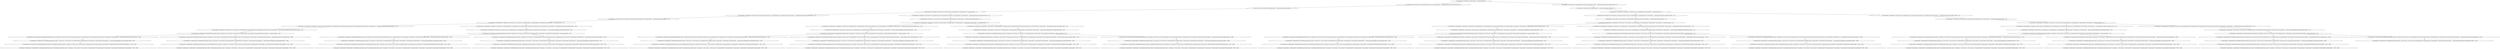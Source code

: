 Digraph G {
size = "500,500";
0 [ label = " [ 10:(handempty) 12:(free location1) 14:(free location2) ] :: (human_place plank2) :: 1" ]; 
1 [ label = " [ 10:(handempty) 14:(free location2) 22:(human_placed plank2 location1) 24:(clearplank plank2) ] :: (pickup_plank_from_region yumi plank2 location1) :: 0.4" ]; 
0->1 ;
2 [ label = " [ 10:(handempty) 12:(free location1) 24:(clearplank plank2) 26:(human_placed plank2 location2) ] :: (pickup_plank_from_region yumi plank2 location2) :: 0.6" ]; 
0->2 ;
3 [ label = " [ 12:(free location1) 14:(free location2) 48:(ingripper plank2) ] :: (putdown_plank_ontable yumi plank2) :: 0.4" ]; 
1->3 ;
4 [ label = " [ 12:(free location1) 14:(free location2) 48:(ingripper plank2) ] :: (putdown_plank_ontable yumi plank2) :: 0.6" ]; 
2->4 ;
5 [ label = " [ 4:(ontable plank2) 10:(handempty) 12:(free location1) 14:(free location2) 24:(clearplank plank2) 78:(placed plank2) ] :: (human_place plank1) :: 0.4" ]; 
3->5 ;
6 [ label = " [ 4:(ontable plank2) 10:(handempty) 12:(free location1) 14:(free location2) 24:(clearplank plank2) 78:(placed plank2) ] :: (human_place plank1) :: 0.6" ]; 
4->6 ;
7 [ label = " [ 4:(ontable plank2) 10:(handempty) 14:(free location2) 16:(human_placed plank1 location1) 18:(clearplank plank1) 24:(clearplank plank2) 78:(placed plank2) ] :: (pickup_plank_from_region yumi plank1 location1) :: 0.16" ]; 
5->7 ;
8 [ label = " [ 4:(ontable plank2) 10:(handempty) 12:(free location1) 18:(clearplank plank1) 20:(human_placed plank1 location2) 24:(clearplank plank2) 78:(placed plank2) ] :: (pickup_plank_from_region yumi plank1 location2) :: 0.24" ]; 
5->8 ;
9 [ label = " [ 4:(ontable plank2) 10:(handempty) 14:(free location2) 16:(human_placed plank1 location1) 18:(clearplank plank1) 24:(clearplank plank2) 78:(placed plank2) ] :: (pickup_plank_from_region yumi plank1 location1) :: 0.24" ]; 
6->9 ;
10 [ label = " [ 4:(ontable plank2) 10:(handempty) 12:(free location1) 18:(clearplank plank1) 20:(human_placed plank1 location2) 24:(clearplank plank2) 78:(placed plank2) ] :: (pickup_plank_from_region yumi plank1 location2) :: 0.36" ]; 
6->10 ;
11 [ label = " [ 4:(ontable plank2) 12:(free location1) 14:(free location2) 24:(clearplank plank2) 40:(ingripper plank1) 78:(placed plank2) ] :: (putdown_plank_ontable yumi plank1) :: 0.16" ]; 
7->11 ;
12 [ label = " [ 4:(ontable plank2) 12:(free location1) 14:(free location2) 24:(clearplank plank2) 40:(ingripper plank1) 78:(placed plank2) ] :: (putdown_plank_ontable yumi plank1) :: 0.24" ]; 
8->12 ;
13 [ label = " [ 4:(ontable plank2) 12:(free location1) 14:(free location2) 24:(clearplank plank2) 40:(ingripper plank1) 78:(placed plank2) ] :: (putdown_plank_ontable yumi plank1) :: 0.24" ]; 
9->13 ;
14 [ label = " [ 4:(ontable plank2) 12:(free location1) 14:(free location2) 24:(clearplank plank2) 40:(ingripper plank1) 78:(placed plank2) ] :: (putdown_plank_ontable yumi plank1) :: 0.36" ]; 
10->14 ;
15 [ label = " [ 2:(ontable plank1) 4:(ontable plank2) 10:(handempty) 12:(free location1) 14:(free location2) 18:(clearplank plank1) 24:(clearplank plank2) 76:(placed plank1) 78:(placed plank2) ] :: (human_place plank4) :: 0.16" ]; 
11->15 ;
16 [ label = " [ 2:(ontable plank1) 4:(ontable plank2) 10:(handempty) 12:(free location1) 14:(free location2) 18:(clearplank plank1) 24:(clearplank plank2) 76:(placed plank1) 78:(placed plank2) ] :: (human_place plank4) :: 0.24" ]; 
12->16 ;
17 [ label = " [ 2:(ontable plank1) 4:(ontable plank2) 10:(handempty) 12:(free location1) 14:(free location2) 18:(clearplank plank1) 24:(clearplank plank2) 76:(placed plank1) 78:(placed plank2) ] :: (human_place plank4) :: 0.24" ]; 
13->17 ;
18 [ label = " [ 2:(ontable plank1) 4:(ontable plank2) 10:(handempty) 12:(free location1) 14:(free location2) 18:(clearplank plank1) 24:(clearplank plank2) 76:(placed plank1) 78:(placed plank2) ] :: (human_place plank4) :: 0.36" ]; 
14->18 ;
19 [ label = " [ 2:(ontable plank1) 4:(ontable plank2) 10:(handempty) 14:(free location2) 18:(clearplank plank1) 24:(clearplank plank2) 34:(human_placed plank4 location1) 36:(clearplank plank4) 76:(placed plank1) 78:(placed plank2) ] :: (pickup_plank_from_region yumi plank4 location1) :: 0.064" ]; 
15->19 ;
20 [ label = " [ 2:(ontable plank1) 4:(ontable plank2) 10:(handempty) 12:(free location1) 18:(clearplank plank1) 24:(clearplank plank2) 36:(clearplank plank4) 38:(human_placed plank4 location2) 76:(placed plank1) 78:(placed plank2) ] :: (pickup_plank_from_region yumi plank4 location2) :: 0.096" ]; 
15->20 ;
21 [ label = " [ 2:(ontable plank1) 4:(ontable plank2) 10:(handempty) 14:(free location2) 18:(clearplank plank1) 24:(clearplank plank2) 34:(human_placed plank4 location1) 36:(clearplank plank4) 76:(placed plank1) 78:(placed plank2) ] :: (pickup_plank_from_region yumi plank4 location1) :: 0.096" ]; 
16->21 ;
22 [ label = " [ 2:(ontable plank1) 4:(ontable plank2) 10:(handempty) 12:(free location1) 18:(clearplank plank1) 24:(clearplank plank2) 36:(clearplank plank4) 38:(human_placed plank4 location2) 76:(placed plank1) 78:(placed plank2) ] :: (pickup_plank_from_region yumi plank4 location2) :: 0.144" ]; 
16->22 ;
23 [ label = " [ 2:(ontable plank1) 4:(ontable plank2) 10:(handempty) 14:(free location2) 18:(clearplank plank1) 24:(clearplank plank2) 34:(human_placed plank4 location1) 36:(clearplank plank4) 76:(placed plank1) 78:(placed plank2) ] :: (pickup_plank_from_region yumi plank4 location1) :: 0.096" ]; 
17->23 ;
24 [ label = " [ 2:(ontable plank1) 4:(ontable plank2) 10:(handempty) 12:(free location1) 18:(clearplank plank1) 24:(clearplank plank2) 36:(clearplank plank4) 38:(human_placed plank4 location2) 76:(placed plank1) 78:(placed plank2) ] :: (pickup_plank_from_region yumi plank4 location2) :: 0.144" ]; 
17->24 ;
25 [ label = " [ 2:(ontable plank1) 4:(ontable plank2) 10:(handempty) 14:(free location2) 18:(clearplank plank1) 24:(clearplank plank2) 34:(human_placed plank4 location1) 36:(clearplank plank4) 76:(placed plank1) 78:(placed plank2) ] :: (pickup_plank_from_region yumi plank4 location1) :: 0.144" ]; 
18->25 ;
26 [ label = " [ 2:(ontable plank1) 4:(ontable plank2) 10:(handempty) 12:(free location1) 18:(clearplank plank1) 24:(clearplank plank2) 36:(clearplank plank4) 38:(human_placed plank4 location2) 76:(placed plank1) 78:(placed plank2) ] :: (pickup_plank_from_region yumi plank4 location2) :: 0.216" ]; 
18->26 ;
27 [ label = " [ 2:(ontable plank1) 4:(ontable plank2) 12:(free location1) 14:(free location2) 18:(clearplank plank1) 24:(clearplank plank2) 66:(ingripper plank4) 76:(placed plank1) 78:(placed plank2) ] :: (putdown_plank_ondoubleplank yumi plank4 plank1 plank2) :: 0.064" ]; 
19->27 ;
28 [ label = " [ 2:(ontable plank1) 4:(ontable plank2) 12:(free location1) 14:(free location2) 18:(clearplank plank1) 24:(clearplank plank2) 66:(ingripper plank4) 76:(placed plank1) 78:(placed plank2) ] :: (putdown_plank_ondoubleplank yumi plank4 plank1 plank2) :: 0.096" ]; 
20->28 ;
29 [ label = " [ 2:(ontable plank1) 4:(ontable plank2) 12:(free location1) 14:(free location2) 18:(clearplank plank1) 24:(clearplank plank2) 66:(ingripper plank4) 76:(placed plank1) 78:(placed plank2) ] :: (putdown_plank_ondoubleplank yumi plank4 plank1 plank2) :: 0.096" ]; 
21->29 ;
30 [ label = " [ 2:(ontable plank1) 4:(ontable plank2) 12:(free location1) 14:(free location2) 18:(clearplank plank1) 24:(clearplank plank2) 66:(ingripper plank4) 76:(placed plank1) 78:(placed plank2) ] :: (putdown_plank_ondoubleplank yumi plank4 plank1 plank2) :: 0.144" ]; 
22->30 ;
31 [ label = " [ 2:(ontable plank1) 4:(ontable plank2) 12:(free location1) 14:(free location2) 18:(clearplank plank1) 24:(clearplank plank2) 66:(ingripper plank4) 76:(placed plank1) 78:(placed plank2) ] :: (putdown_plank_ondoubleplank yumi plank4 plank1 plank2) :: 0.096" ]; 
23->31 ;
32 [ label = " [ 2:(ontable plank1) 4:(ontable plank2) 12:(free location1) 14:(free location2) 18:(clearplank plank1) 24:(clearplank plank2) 66:(ingripper plank4) 76:(placed plank1) 78:(placed plank2) ] :: (putdown_plank_ondoubleplank yumi plank4 plank1 plank2) :: 0.144" ]; 
24->32 ;
33 [ label = " [ 2:(ontable plank1) 4:(ontable plank2) 12:(free location1) 14:(free location2) 18:(clearplank plank1) 24:(clearplank plank2) 66:(ingripper plank4) 76:(placed plank1) 78:(placed plank2) ] :: (putdown_plank_ondoubleplank yumi plank4 plank1 plank2) :: 0.144" ]; 
25->33 ;
34 [ label = " [ 2:(ontable plank1) 4:(ontable plank2) 12:(free location1) 14:(free location2) 18:(clearplank plank1) 24:(clearplank plank2) 66:(ingripper plank4) 76:(placed plank1) 78:(placed plank2) ] :: (putdown_plank_ondoubleplank yumi plank4 plank1 plank2) :: 0.216" ]; 
26->34 ;
35 [ label = " [ 2:(ontable plank1) 4:(ontable plank2) 8:(ondoubleplank plank4 plank1 plank2) 10:(handempty) 12:(free location1) 14:(free location2) 36:(clearplank plank4) 76:(placed plank1) 78:(placed plank2) 84:(placed plank4) ] :: (human_place plank3) :: 0.064" ]; 
27->35 ;
36 [ label = " [ 2:(ontable plank1) 4:(ontable plank2) 8:(ondoubleplank plank4 plank1 plank2) 10:(handempty) 12:(free location1) 14:(free location2) 36:(clearplank plank4) 76:(placed plank1) 78:(placed plank2) 84:(placed plank4) ] :: (human_place plank3) :: 0.096" ]; 
28->36 ;
37 [ label = " [ 2:(ontable plank1) 4:(ontable plank2) 8:(ondoubleplank plank4 plank1 plank2) 10:(handempty) 12:(free location1) 14:(free location2) 36:(clearplank plank4) 76:(placed plank1) 78:(placed plank2) 84:(placed plank4) ] :: (human_place plank3) :: 0.096" ]; 
29->37 ;
38 [ label = " [ 2:(ontable plank1) 4:(ontable plank2) 8:(ondoubleplank plank4 plank1 plank2) 10:(handempty) 12:(free location1) 14:(free location2) 36:(clearplank plank4) 76:(placed plank1) 78:(placed plank2) 84:(placed plank4) ] :: (human_place plank3) :: 0.144" ]; 
30->38 ;
39 [ label = " [ 2:(ontable plank1) 4:(ontable plank2) 8:(ondoubleplank plank4 plank1 plank2) 10:(handempty) 12:(free location1) 14:(free location2) 36:(clearplank plank4) 76:(placed plank1) 78:(placed plank2) 84:(placed plank4) ] :: (human_place plank3) :: 0.096" ]; 
31->39 ;
40 [ label = " [ 2:(ontable plank1) 4:(ontable plank2) 8:(ondoubleplank plank4 plank1 plank2) 10:(handempty) 12:(free location1) 14:(free location2) 36:(clearplank plank4) 76:(placed plank1) 78:(placed plank2) 84:(placed plank4) ] :: (human_place plank3) :: 0.144" ]; 
32->40 ;
41 [ label = " [ 2:(ontable plank1) 4:(ontable plank2) 8:(ondoubleplank plank4 plank1 plank2) 10:(handempty) 12:(free location1) 14:(free location2) 36:(clearplank plank4) 76:(placed plank1) 78:(placed plank2) 84:(placed plank4) ] :: (human_place plank3) :: 0.144" ]; 
33->41 ;
42 [ label = " [ 2:(ontable plank1) 4:(ontable plank2) 8:(ondoubleplank plank4 plank1 plank2) 10:(handempty) 12:(free location1) 14:(free location2) 36:(clearplank plank4) 76:(placed plank1) 78:(placed plank2) 84:(placed plank4) ] :: (human_place plank3) :: 0.216" ]; 
34->42 ;
43 [ label = " [ 2:(ontable plank1) 4:(ontable plank2) 8:(ondoubleplank plank4 plank1 plank2) 10:(handempty) 14:(free location2) 28:(human_placed plank3 location1) 30:(clearplank plank3) 36:(clearplank plank4) 76:(placed plank1) 78:(placed plank2) 84:(placed plank4) ] :: (pickup_plank_from_region yumi plank3 location1) :: 0.0256" ]; 
35->43 ;
44 [ label = " [ 2:(ontable plank1) 4:(ontable plank2) 8:(ondoubleplank plank4 plank1 plank2) 10:(handempty) 12:(free location1) 30:(clearplank plank3) 32:(human_placed plank3 location2) 36:(clearplank plank4) 76:(placed plank1) 78:(placed plank2) 84:(placed plank4) ] :: (pickup_plank_from_region yumi plank3 location2) :: 0.0384" ]; 
35->44 ;
45 [ label = " [ 2:(ontable plank1) 4:(ontable plank2) 8:(ondoubleplank plank4 plank1 plank2) 10:(handempty) 14:(free location2) 28:(human_placed plank3 location1) 30:(clearplank plank3) 36:(clearplank plank4) 76:(placed plank1) 78:(placed plank2) 84:(placed plank4) ] :: (pickup_plank_from_region yumi plank3 location1) :: 0.0384" ]; 
36->45 ;
46 [ label = " [ 2:(ontable plank1) 4:(ontable plank2) 8:(ondoubleplank plank4 plank1 plank2) 10:(handempty) 12:(free location1) 30:(clearplank plank3) 32:(human_placed plank3 location2) 36:(clearplank plank4) 76:(placed plank1) 78:(placed plank2) 84:(placed plank4) ] :: (pickup_plank_from_region yumi plank3 location2) :: 0.0576" ]; 
36->46 ;
47 [ label = " [ 2:(ontable plank1) 4:(ontable plank2) 8:(ondoubleplank plank4 plank1 plank2) 10:(handempty) 14:(free location2) 28:(human_placed plank3 location1) 30:(clearplank plank3) 36:(clearplank plank4) 76:(placed plank1) 78:(placed plank2) 84:(placed plank4) ] :: (pickup_plank_from_region yumi plank3 location1) :: 0.0384" ]; 
37->47 ;
48 [ label = " [ 2:(ontable plank1) 4:(ontable plank2) 8:(ondoubleplank plank4 plank1 plank2) 10:(handempty) 12:(free location1) 30:(clearplank plank3) 32:(human_placed plank3 location2) 36:(clearplank plank4) 76:(placed plank1) 78:(placed plank2) 84:(placed plank4) ] :: (pickup_plank_from_region yumi plank3 location2) :: 0.0576" ]; 
37->48 ;
49 [ label = " [ 2:(ontable plank1) 4:(ontable plank2) 8:(ondoubleplank plank4 plank1 plank2) 10:(handempty) 14:(free location2) 28:(human_placed plank3 location1) 30:(clearplank plank3) 36:(clearplank plank4) 76:(placed plank1) 78:(placed plank2) 84:(placed plank4) ] :: (pickup_plank_from_region yumi plank3 location1) :: 0.0576" ]; 
38->49 ;
50 [ label = " [ 2:(ontable plank1) 4:(ontable plank2) 8:(ondoubleplank plank4 plank1 plank2) 10:(handempty) 12:(free location1) 30:(clearplank plank3) 32:(human_placed plank3 location2) 36:(clearplank plank4) 76:(placed plank1) 78:(placed plank2) 84:(placed plank4) ] :: (pickup_plank_from_region yumi plank3 location2) :: 0.0864" ]; 
38->50 ;
51 [ label = " [ 2:(ontable plank1) 4:(ontable plank2) 8:(ondoubleplank plank4 plank1 plank2) 10:(handempty) 14:(free location2) 28:(human_placed plank3 location1) 30:(clearplank plank3) 36:(clearplank plank4) 76:(placed plank1) 78:(placed plank2) 84:(placed plank4) ] :: (pickup_plank_from_region yumi plank3 location1) :: 0.0384" ]; 
39->51 ;
52 [ label = " [ 2:(ontable plank1) 4:(ontable plank2) 8:(ondoubleplank plank4 plank1 plank2) 10:(handempty) 12:(free location1) 30:(clearplank plank3) 32:(human_placed plank3 location2) 36:(clearplank plank4) 76:(placed plank1) 78:(placed plank2) 84:(placed plank4) ] :: (pickup_plank_from_region yumi plank3 location2) :: 0.0576" ]; 
39->52 ;
53 [ label = " [ 2:(ontable plank1) 4:(ontable plank2) 8:(ondoubleplank plank4 plank1 plank2) 10:(handempty) 14:(free location2) 28:(human_placed plank3 location1) 30:(clearplank plank3) 36:(clearplank plank4) 76:(placed plank1) 78:(placed plank2) 84:(placed plank4) ] :: (pickup_plank_from_region yumi plank3 location1) :: 0.0576" ]; 
40->53 ;
54 [ label = " [ 2:(ontable plank1) 4:(ontable plank2) 8:(ondoubleplank plank4 plank1 plank2) 10:(handempty) 12:(free location1) 30:(clearplank plank3) 32:(human_placed plank3 location2) 36:(clearplank plank4) 76:(placed plank1) 78:(placed plank2) 84:(placed plank4) ] :: (pickup_plank_from_region yumi plank3 location2) :: 0.0864" ]; 
40->54 ;
55 [ label = " [ 2:(ontable plank1) 4:(ontable plank2) 8:(ondoubleplank plank4 plank1 plank2) 10:(handempty) 14:(free location2) 28:(human_placed plank3 location1) 30:(clearplank plank3) 36:(clearplank plank4) 76:(placed plank1) 78:(placed plank2) 84:(placed plank4) ] :: (pickup_plank_from_region yumi plank3 location1) :: 0.0576" ]; 
41->55 ;
56 [ label = " [ 2:(ontable plank1) 4:(ontable plank2) 8:(ondoubleplank plank4 plank1 plank2) 10:(handempty) 12:(free location1) 30:(clearplank plank3) 32:(human_placed plank3 location2) 36:(clearplank plank4) 76:(placed plank1) 78:(placed plank2) 84:(placed plank4) ] :: (pickup_plank_from_region yumi plank3 location2) :: 0.0864" ]; 
41->56 ;
57 [ label = " [ 2:(ontable plank1) 4:(ontable plank2) 8:(ondoubleplank plank4 plank1 plank2) 10:(handempty) 14:(free location2) 28:(human_placed plank3 location1) 30:(clearplank plank3) 36:(clearplank plank4) 76:(placed plank1) 78:(placed plank2) 84:(placed plank4) ] :: (pickup_plank_from_region yumi plank3 location1) :: 0.0864" ]; 
42->57 ;
58 [ label = " [ 2:(ontable plank1) 4:(ontable plank2) 8:(ondoubleplank plank4 plank1 plank2) 10:(handempty) 12:(free location1) 30:(clearplank plank3) 32:(human_placed plank3 location2) 36:(clearplank plank4) 76:(placed plank1) 78:(placed plank2) 84:(placed plank4) ] :: (pickup_plank_from_region yumi plank3 location2) :: 0.1296" ]; 
42->58 ;
59 [ label = " [ 2:(ontable plank1) 4:(ontable plank2) 8:(ondoubleplank plank4 plank1 plank2) 12:(free location1) 14:(free location2) 36:(clearplank plank4) 56:(ingripper plank3) 76:(placed plank1) 78:(placed plank2) 84:(placed plank4) ] :: (putdown_plank_ondoubleplank yumi plank3 plank1 plank2) :: 0.0256" ]; 
43->59 ;
60 [ label = " [ 2:(ontable plank1) 4:(ontable plank2) 8:(ondoubleplank plank4 plank1 plank2) 12:(free location1) 14:(free location2) 36:(clearplank plank4) 56:(ingripper plank3) 76:(placed plank1) 78:(placed plank2) 84:(placed plank4) ] :: (putdown_plank_ondoubleplank yumi plank3 plank1 plank2) :: 0.0384" ]; 
44->60 ;
61 [ label = " [ 2:(ontable plank1) 4:(ontable plank2) 8:(ondoubleplank plank4 plank1 plank2) 12:(free location1) 14:(free location2) 36:(clearplank plank4) 56:(ingripper plank3) 76:(placed plank1) 78:(placed plank2) 84:(placed plank4) ] :: (putdown_plank_ondoubleplank yumi plank3 plank1 plank2) :: 0.0384" ]; 
45->61 ;
62 [ label = " [ 2:(ontable plank1) 4:(ontable plank2) 8:(ondoubleplank plank4 plank1 plank2) 12:(free location1) 14:(free location2) 36:(clearplank plank4) 56:(ingripper plank3) 76:(placed plank1) 78:(placed plank2) 84:(placed plank4) ] :: (putdown_plank_ondoubleplank yumi plank3 plank1 plank2) :: 0.0576" ]; 
46->62 ;
63 [ label = " [ 2:(ontable plank1) 4:(ontable plank2) 8:(ondoubleplank plank4 plank1 plank2) 12:(free location1) 14:(free location2) 36:(clearplank plank4) 56:(ingripper plank3) 76:(placed plank1) 78:(placed plank2) 84:(placed plank4) ] :: (putdown_plank_ondoubleplank yumi plank3 plank1 plank2) :: 0.0384" ]; 
47->63 ;
64 [ label = " [ 2:(ontable plank1) 4:(ontable plank2) 8:(ondoubleplank plank4 plank1 plank2) 12:(free location1) 14:(free location2) 36:(clearplank plank4) 56:(ingripper plank3) 76:(placed plank1) 78:(placed plank2) 84:(placed plank4) ] :: (putdown_plank_ondoubleplank yumi plank3 plank1 plank2) :: 0.0576" ]; 
48->64 ;
65 [ label = " [ 2:(ontable plank1) 4:(ontable plank2) 8:(ondoubleplank plank4 plank1 plank2) 12:(free location1) 14:(free location2) 36:(clearplank plank4) 56:(ingripper plank3) 76:(placed plank1) 78:(placed plank2) 84:(placed plank4) ] :: (putdown_plank_ondoubleplank yumi plank3 plank1 plank2) :: 0.0576" ]; 
49->65 ;
66 [ label = " [ 2:(ontable plank1) 4:(ontable plank2) 8:(ondoubleplank plank4 plank1 plank2) 12:(free location1) 14:(free location2) 36:(clearplank plank4) 56:(ingripper plank3) 76:(placed plank1) 78:(placed plank2) 84:(placed plank4) ] :: (putdown_plank_ondoubleplank yumi plank3 plank1 plank2) :: 0.0864" ]; 
50->66 ;
67 [ label = " [ 2:(ontable plank1) 4:(ontable plank2) 8:(ondoubleplank plank4 plank1 plank2) 12:(free location1) 14:(free location2) 36:(clearplank plank4) 56:(ingripper plank3) 76:(placed plank1) 78:(placed plank2) 84:(placed plank4) ] :: (putdown_plank_ondoubleplank yumi plank3 plank1 plank2) :: 0.0384" ]; 
51->67 ;
68 [ label = " [ 2:(ontable plank1) 4:(ontable plank2) 8:(ondoubleplank plank4 plank1 plank2) 12:(free location1) 14:(free location2) 36:(clearplank plank4) 56:(ingripper plank3) 76:(placed plank1) 78:(placed plank2) 84:(placed plank4) ] :: (putdown_plank_ondoubleplank yumi plank3 plank1 plank2) :: 0.0576" ]; 
52->68 ;
69 [ label = " [ 2:(ontable plank1) 4:(ontable plank2) 8:(ondoubleplank plank4 plank1 plank2) 12:(free location1) 14:(free location2) 36:(clearplank plank4) 56:(ingripper plank3) 76:(placed plank1) 78:(placed plank2) 84:(placed plank4) ] :: (putdown_plank_ondoubleplank yumi plank3 plank1 plank2) :: 0.0576" ]; 
53->69 ;
70 [ label = " [ 2:(ontable plank1) 4:(ontable plank2) 8:(ondoubleplank plank4 plank1 plank2) 12:(free location1) 14:(free location2) 36:(clearplank plank4) 56:(ingripper plank3) 76:(placed plank1) 78:(placed plank2) 84:(placed plank4) ] :: (putdown_plank_ondoubleplank yumi plank3 plank1 plank2) :: 0.0864" ]; 
54->70 ;
71 [ label = " [ 2:(ontable plank1) 4:(ontable plank2) 8:(ondoubleplank plank4 plank1 plank2) 12:(free location1) 14:(free location2) 36:(clearplank plank4) 56:(ingripper plank3) 76:(placed plank1) 78:(placed plank2) 84:(placed plank4) ] :: (putdown_plank_ondoubleplank yumi plank3 plank1 plank2) :: 0.0576" ]; 
55->71 ;
72 [ label = " [ 2:(ontable plank1) 4:(ontable plank2) 8:(ondoubleplank plank4 plank1 plank2) 12:(free location1) 14:(free location2) 36:(clearplank plank4) 56:(ingripper plank3) 76:(placed plank1) 78:(placed plank2) 84:(placed plank4) ] :: (putdown_plank_ondoubleplank yumi plank3 plank1 plank2) :: 0.0864" ]; 
56->72 ;
73 [ label = " [ 2:(ontable plank1) 4:(ontable plank2) 8:(ondoubleplank plank4 plank1 plank2) 12:(free location1) 14:(free location2) 36:(clearplank plank4) 56:(ingripper plank3) 76:(placed plank1) 78:(placed plank2) 84:(placed plank4) ] :: (putdown_plank_ondoubleplank yumi plank3 plank1 plank2) :: 0.0864" ]; 
57->73 ;
74 [ label = " [ 2:(ontable plank1) 4:(ontable plank2) 8:(ondoubleplank plank4 plank1 plank2) 12:(free location1) 14:(free location2) 36:(clearplank plank4) 56:(ingripper plank3) 76:(placed plank1) 78:(placed plank2) 84:(placed plank4) ] :: (putdown_plank_ondoubleplank yumi plank3 plank1 plank2) :: 0.1296" ]; 
58->74 ;
75 [ label = " [ 2:(ontable plank1) 4:(ontable plank2) 6:(ondoubleplank plank3 plank1 plank2) 8:(ondoubleplank plank4 plank1 plank2) 10:(handempty) 12:(free location1) 14:(free location2) 30:(clearplank plank3) 36:(clearplank plank4) 76:(placed plank1) 78:(placed plank2) 80:(placed plank3) 84:(placed plank4) ] :: (done) :: 0.0256" ]; 
59->75 ;
76 [ label = " [ 2:(ontable plank1) 4:(ontable plank2) 6:(ondoubleplank plank3 plank1 plank2) 8:(ondoubleplank plank4 plank1 plank2) 10:(handempty) 12:(free location1) 14:(free location2) 30:(clearplank plank3) 36:(clearplank plank4) 76:(placed plank1) 78:(placed plank2) 80:(placed plank3) 84:(placed plank4) ] :: (done) :: 0.0384" ]; 
60->76 ;
77 [ label = " [ 2:(ontable plank1) 4:(ontable plank2) 6:(ondoubleplank plank3 plank1 plank2) 8:(ondoubleplank plank4 plank1 plank2) 10:(handempty) 12:(free location1) 14:(free location2) 30:(clearplank plank3) 36:(clearplank plank4) 76:(placed plank1) 78:(placed plank2) 80:(placed plank3) 84:(placed plank4) ] :: (done) :: 0.0384" ]; 
61->77 ;
78 [ label = " [ 2:(ontable plank1) 4:(ontable plank2) 6:(ondoubleplank plank3 plank1 plank2) 8:(ondoubleplank plank4 plank1 plank2) 10:(handempty) 12:(free location1) 14:(free location2) 30:(clearplank plank3) 36:(clearplank plank4) 76:(placed plank1) 78:(placed plank2) 80:(placed plank3) 84:(placed plank4) ] :: (done) :: 0.0576" ]; 
62->78 ;
79 [ label = " [ 2:(ontable plank1) 4:(ontable plank2) 6:(ondoubleplank plank3 plank1 plank2) 8:(ondoubleplank plank4 plank1 plank2) 10:(handempty) 12:(free location1) 14:(free location2) 30:(clearplank plank3) 36:(clearplank plank4) 76:(placed plank1) 78:(placed plank2) 80:(placed plank3) 84:(placed plank4) ] :: (done) :: 0.0384" ]; 
63->79 ;
80 [ label = " [ 2:(ontable plank1) 4:(ontable plank2) 6:(ondoubleplank plank3 plank1 plank2) 8:(ondoubleplank plank4 plank1 plank2) 10:(handempty) 12:(free location1) 14:(free location2) 30:(clearplank plank3) 36:(clearplank plank4) 76:(placed plank1) 78:(placed plank2) 80:(placed plank3) 84:(placed plank4) ] :: (done) :: 0.0576" ]; 
64->80 ;
81 [ label = " [ 2:(ontable plank1) 4:(ontable plank2) 6:(ondoubleplank plank3 plank1 plank2) 8:(ondoubleplank plank4 plank1 plank2) 10:(handempty) 12:(free location1) 14:(free location2) 30:(clearplank plank3) 36:(clearplank plank4) 76:(placed plank1) 78:(placed plank2) 80:(placed plank3) 84:(placed plank4) ] :: (done) :: 0.0576" ]; 
65->81 ;
82 [ label = " [ 2:(ontable plank1) 4:(ontable plank2) 6:(ondoubleplank plank3 plank1 plank2) 8:(ondoubleplank plank4 plank1 plank2) 10:(handempty) 12:(free location1) 14:(free location2) 30:(clearplank plank3) 36:(clearplank plank4) 76:(placed plank1) 78:(placed plank2) 80:(placed plank3) 84:(placed plank4) ] :: (done) :: 0.0864" ]; 
66->82 ;
83 [ label = " [ 2:(ontable plank1) 4:(ontable plank2) 6:(ondoubleplank plank3 plank1 plank2) 8:(ondoubleplank plank4 plank1 plank2) 10:(handempty) 12:(free location1) 14:(free location2) 30:(clearplank plank3) 36:(clearplank plank4) 76:(placed plank1) 78:(placed plank2) 80:(placed plank3) 84:(placed plank4) ] :: (done) :: 0.0384" ]; 
67->83 ;
84 [ label = " [ 2:(ontable plank1) 4:(ontable plank2) 6:(ondoubleplank plank3 plank1 plank2) 8:(ondoubleplank plank4 plank1 plank2) 10:(handempty) 12:(free location1) 14:(free location2) 30:(clearplank plank3) 36:(clearplank plank4) 76:(placed plank1) 78:(placed plank2) 80:(placed plank3) 84:(placed plank4) ] :: (done) :: 0.0576" ]; 
68->84 ;
85 [ label = " [ 2:(ontable plank1) 4:(ontable plank2) 6:(ondoubleplank plank3 plank1 plank2) 8:(ondoubleplank plank4 plank1 plank2) 10:(handempty) 12:(free location1) 14:(free location2) 30:(clearplank plank3) 36:(clearplank plank4) 76:(placed plank1) 78:(placed plank2) 80:(placed plank3) 84:(placed plank4) ] :: (done) :: 0.0576" ]; 
69->85 ;
86 [ label = " [ 2:(ontable plank1) 4:(ontable plank2) 6:(ondoubleplank plank3 plank1 plank2) 8:(ondoubleplank plank4 plank1 plank2) 10:(handempty) 12:(free location1) 14:(free location2) 30:(clearplank plank3) 36:(clearplank plank4) 76:(placed plank1) 78:(placed plank2) 80:(placed plank3) 84:(placed plank4) ] :: (done) :: 0.0864" ]; 
70->86 ;
87 [ label = " [ 2:(ontable plank1) 4:(ontable plank2) 6:(ondoubleplank plank3 plank1 plank2) 8:(ondoubleplank plank4 plank1 plank2) 10:(handempty) 12:(free location1) 14:(free location2) 30:(clearplank plank3) 36:(clearplank plank4) 76:(placed plank1) 78:(placed plank2) 80:(placed plank3) 84:(placed plank4) ] :: (done) :: 0.0576" ]; 
71->87 ;
88 [ label = " [ 2:(ontable plank1) 4:(ontable plank2) 6:(ondoubleplank plank3 plank1 plank2) 8:(ondoubleplank plank4 plank1 plank2) 10:(handempty) 12:(free location1) 14:(free location2) 30:(clearplank plank3) 36:(clearplank plank4) 76:(placed plank1) 78:(placed plank2) 80:(placed plank3) 84:(placed plank4) ] :: (done) :: 0.0864" ]; 
72->88 ;
89 [ label = " [ 2:(ontable plank1) 4:(ontable plank2) 6:(ondoubleplank plank3 plank1 plank2) 8:(ondoubleplank plank4 plank1 plank2) 10:(handempty) 12:(free location1) 14:(free location2) 30:(clearplank plank3) 36:(clearplank plank4) 76:(placed plank1) 78:(placed plank2) 80:(placed plank3) 84:(placed plank4) ] :: (done) :: 0.0864" ]; 
73->89 ;
90 [ label = " [ 0:(terminated) 2:(ontable plank1) 4:(ontable plank2) 6:(ondoubleplank plank3 plank1 plank2) 8:(ondoubleplank plank4 plank1 plank2) 10:(handempty) 12:(free location1) 14:(free location2) 30:(clearplank plank3) 36:(clearplank plank4) 76:(placed plank1) 78:(placed plank2) 80:(placed plank3) 84:(placed plank4) ] :: STOP :: 0.0256"  ];
75->90 [shape=box,style=filled,color=".7 .3 1.0"];
91 [ label = " [ 0:(terminated) 2:(ontable plank1) 4:(ontable plank2) 6:(ondoubleplank plank3 plank1 plank2) 8:(ondoubleplank plank4 plank1 plank2) 10:(handempty) 12:(free location1) 14:(free location2) 30:(clearplank plank3) 36:(clearplank plank4) 76:(placed plank1) 78:(placed plank2) 80:(placed plank3) 84:(placed plank4) ] :: STOP :: 0.0384"  ];
76->91 [shape=box,style=filled,color=".7 .3 1.0"];
92 [ label = " [ 0:(terminated) 2:(ontable plank1) 4:(ontable plank2) 6:(ondoubleplank plank3 plank1 plank2) 8:(ondoubleplank plank4 plank1 plank2) 10:(handempty) 12:(free location1) 14:(free location2) 30:(clearplank plank3) 36:(clearplank plank4) 76:(placed plank1) 78:(placed plank2) 80:(placed plank3) 84:(placed plank4) ] :: STOP :: 0.0384"  ];
77->92 [shape=box,style=filled,color=".7 .3 1.0"];
93 [ label = " [ 0:(terminated) 2:(ontable plank1) 4:(ontable plank2) 6:(ondoubleplank plank3 plank1 plank2) 8:(ondoubleplank plank4 plank1 plank2) 10:(handempty) 12:(free location1) 14:(free location2) 30:(clearplank plank3) 36:(clearplank plank4) 76:(placed plank1) 78:(placed plank2) 80:(placed plank3) 84:(placed plank4) ] :: STOP :: 0.0576"  ];
78->93 [shape=box,style=filled,color=".7 .3 1.0"];
94 [ label = " [ 0:(terminated) 2:(ontable plank1) 4:(ontable plank2) 6:(ondoubleplank plank3 plank1 plank2) 8:(ondoubleplank plank4 plank1 plank2) 10:(handempty) 12:(free location1) 14:(free location2) 30:(clearplank plank3) 36:(clearplank plank4) 76:(placed plank1) 78:(placed plank2) 80:(placed plank3) 84:(placed plank4) ] :: STOP :: 0.0384"  ];
79->94 [shape=box,style=filled,color=".7 .3 1.0"];
95 [ label = " [ 0:(terminated) 2:(ontable plank1) 4:(ontable plank2) 6:(ondoubleplank plank3 plank1 plank2) 8:(ondoubleplank plank4 plank1 plank2) 10:(handempty) 12:(free location1) 14:(free location2) 30:(clearplank plank3) 36:(clearplank plank4) 76:(placed plank1) 78:(placed plank2) 80:(placed plank3) 84:(placed plank4) ] :: STOP :: 0.0576"  ];
80->95 [shape=box,style=filled,color=".7 .3 1.0"];
96 [ label = " [ 0:(terminated) 2:(ontable plank1) 4:(ontable plank2) 6:(ondoubleplank plank3 plank1 plank2) 8:(ondoubleplank plank4 plank1 plank2) 10:(handempty) 12:(free location1) 14:(free location2) 30:(clearplank plank3) 36:(clearplank plank4) 76:(placed plank1) 78:(placed plank2) 80:(placed plank3) 84:(placed plank4) ] :: STOP :: 0.0576"  ];
81->96 [shape=box,style=filled,color=".7 .3 1.0"];
97 [ label = " [ 0:(terminated) 2:(ontable plank1) 4:(ontable plank2) 6:(ondoubleplank plank3 plank1 plank2) 8:(ondoubleplank plank4 plank1 plank2) 10:(handempty) 12:(free location1) 14:(free location2) 30:(clearplank plank3) 36:(clearplank plank4) 76:(placed plank1) 78:(placed plank2) 80:(placed plank3) 84:(placed plank4) ] :: STOP :: 0.0864"  ];
82->97 [shape=box,style=filled,color=".7 .3 1.0"];
98 [ label = " [ 0:(terminated) 2:(ontable plank1) 4:(ontable plank2) 6:(ondoubleplank plank3 plank1 plank2) 8:(ondoubleplank plank4 plank1 plank2) 10:(handempty) 12:(free location1) 14:(free location2) 30:(clearplank plank3) 36:(clearplank plank4) 76:(placed plank1) 78:(placed plank2) 80:(placed plank3) 84:(placed plank4) ] :: STOP :: 0.0384"  ];
83->98 [shape=box,style=filled,color=".7 .3 1.0"];
99 [ label = " [ 0:(terminated) 2:(ontable plank1) 4:(ontable plank2) 6:(ondoubleplank plank3 plank1 plank2) 8:(ondoubleplank plank4 plank1 plank2) 10:(handempty) 12:(free location1) 14:(free location2) 30:(clearplank plank3) 36:(clearplank plank4) 76:(placed plank1) 78:(placed plank2) 80:(placed plank3) 84:(placed plank4) ] :: STOP :: 0.0576"  ];
84->99 [shape=box,style=filled,color=".7 .3 1.0"];
100 [ label = " [ 0:(terminated) 2:(ontable plank1) 4:(ontable plank2) 6:(ondoubleplank plank3 plank1 plank2) 8:(ondoubleplank plank4 plank1 plank2) 10:(handempty) 12:(free location1) 14:(free location2) 30:(clearplank plank3) 36:(clearplank plank4) 76:(placed plank1) 78:(placed plank2) 80:(placed plank3) 84:(placed plank4) ] :: STOP :: 0.0576"  ];
85->100 [shape=box,style=filled,color=".7 .3 1.0"];
101 [ label = " [ 0:(terminated) 2:(ontable plank1) 4:(ontable plank2) 6:(ondoubleplank plank3 plank1 plank2) 8:(ondoubleplank plank4 plank1 plank2) 10:(handempty) 12:(free location1) 14:(free location2) 30:(clearplank plank3) 36:(clearplank plank4) 76:(placed plank1) 78:(placed plank2) 80:(placed plank3) 84:(placed plank4) ] :: STOP :: 0.0864"  ];
86->101 [shape=box,style=filled,color=".7 .3 1.0"];
102 [ label = " [ 0:(terminated) 2:(ontable plank1) 4:(ontable plank2) 6:(ondoubleplank plank3 plank1 plank2) 8:(ondoubleplank plank4 plank1 plank2) 10:(handempty) 12:(free location1) 14:(free location2) 30:(clearplank plank3) 36:(clearplank plank4) 76:(placed plank1) 78:(placed plank2) 80:(placed plank3) 84:(placed plank4) ] :: STOP :: 0.0576"  ];
87->102 [shape=box,style=filled,color=".7 .3 1.0"];
103 [ label = " [ 0:(terminated) 2:(ontable plank1) 4:(ontable plank2) 6:(ondoubleplank plank3 plank1 plank2) 8:(ondoubleplank plank4 plank1 plank2) 10:(handempty) 12:(free location1) 14:(free location2) 30:(clearplank plank3) 36:(clearplank plank4) 76:(placed plank1) 78:(placed plank2) 80:(placed plank3) 84:(placed plank4) ] :: STOP :: 0.0864"  ];
88->103 [shape=box,style=filled,color=".7 .3 1.0"];
104 [ label = " [ 0:(terminated) 2:(ontable plank1) 4:(ontable plank2) 6:(ondoubleplank plank3 plank1 plank2) 8:(ondoubleplank plank4 plank1 plank2) 10:(handempty) 12:(free location1) 14:(free location2) 30:(clearplank plank3) 36:(clearplank plank4) 76:(placed plank1) 78:(placed plank2) 80:(placed plank3) 84:(placed plank4) ] :: STOP :: 0.0864"  ];
89->104 [shape=box,style=filled,color=".7 .3 1.0"];
}
# Cost: 12
